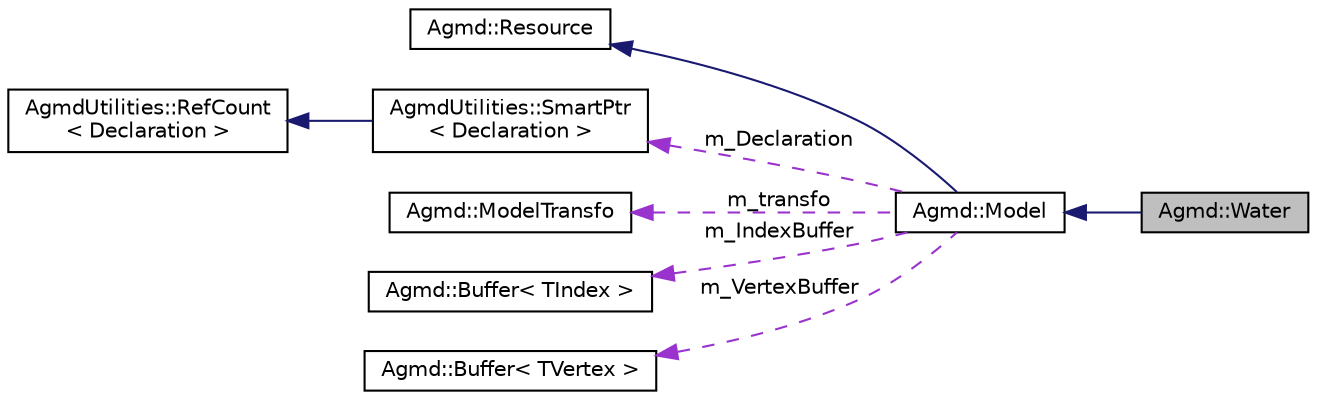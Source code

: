 digraph "Agmd::Water"
{
  edge [fontname="Helvetica",fontsize="10",labelfontname="Helvetica",labelfontsize="10"];
  node [fontname="Helvetica",fontsize="10",shape=record];
  rankdir="LR";
  Node1 [label="Agmd::Water",height=0.2,width=0.4,color="black", fillcolor="grey75", style="filled" fontcolor="black"];
  Node2 -> Node1 [dir="back",color="midnightblue",fontsize="10",style="solid",fontname="Helvetica"];
  Node2 [label="Agmd::Model",height=0.2,width=0.4,color="black", fillcolor="white", style="filled",URL="$class_agmd_1_1_model.html"];
  Node3 -> Node2 [dir="back",color="midnightblue",fontsize="10",style="solid",fontname="Helvetica"];
  Node3 [label="Agmd::Resource",height=0.2,width=0.4,color="black", fillcolor="white", style="filled",URL="$class_agmd_1_1_resource.html"];
  Node4 -> Node2 [dir="back",color="darkorchid3",fontsize="10",style="dashed",label=" m_Declaration" ,fontname="Helvetica"];
  Node4 [label="AgmdUtilities::SmartPtr\l\< Declaration \>",height=0.2,width=0.4,color="black", fillcolor="white", style="filled",URL="$class_agmd_utilities_1_1_smart_ptr.html"];
  Node5 -> Node4 [dir="back",color="midnightblue",fontsize="10",style="solid",fontname="Helvetica"];
  Node5 [label="AgmdUtilities::RefCount\l\< Declaration \>",height=0.2,width=0.4,color="black", fillcolor="white", style="filled",URL="$class_agmd_utilities_1_1_ref_count.html"];
  Node6 -> Node2 [dir="back",color="darkorchid3",fontsize="10",style="dashed",label=" m_transfo" ,fontname="Helvetica"];
  Node6 [label="Agmd::ModelTransfo",height=0.2,width=0.4,color="black", fillcolor="white", style="filled",URL="$struct_agmd_1_1_model_transfo.html"];
  Node7 -> Node2 [dir="back",color="darkorchid3",fontsize="10",style="dashed",label=" m_IndexBuffer" ,fontname="Helvetica"];
  Node7 [label="Agmd::Buffer\< TIndex \>",height=0.2,width=0.4,color="black", fillcolor="white", style="filled",URL="$class_agmd_1_1_buffer.html"];
  Node8 -> Node2 [dir="back",color="darkorchid3",fontsize="10",style="dashed",label=" m_VertexBuffer" ,fontname="Helvetica"];
  Node8 [label="Agmd::Buffer\< TVertex \>",height=0.2,width=0.4,color="black", fillcolor="white", style="filled",URL="$class_agmd_1_1_buffer.html"];
}

